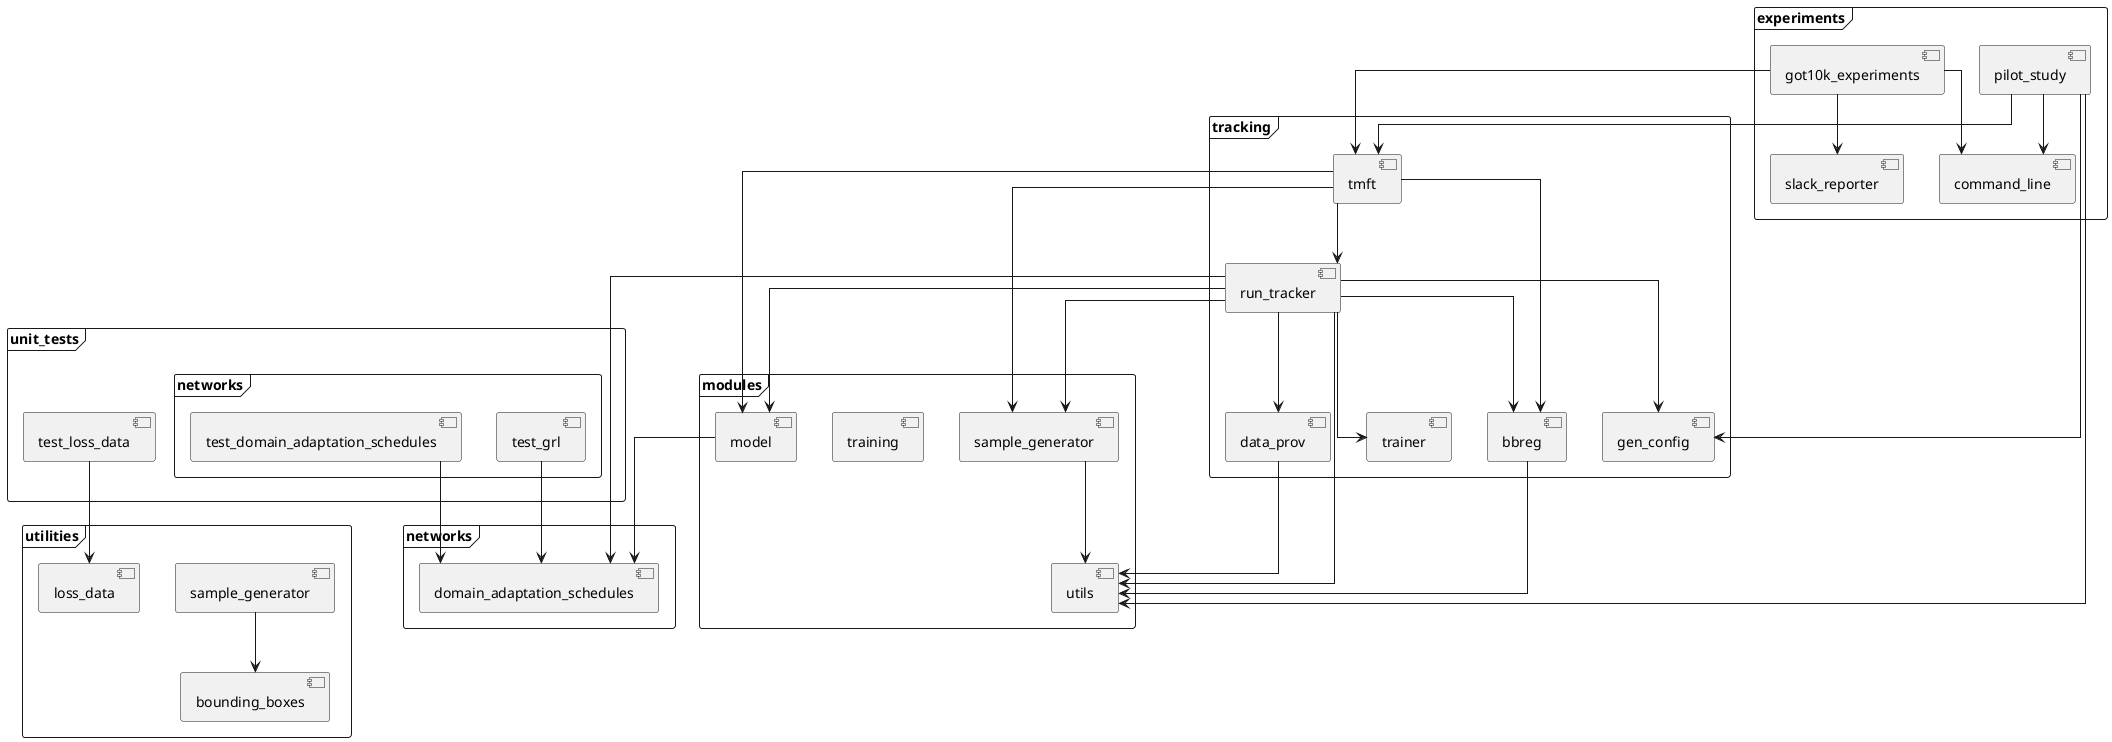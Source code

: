 @startuml
skinparam linetype ortho
frame utilities as utilities {
[bounding_boxes] as utilities.bounding_boxes
}
frame utilities as utilities {
[sample_generator] as utilities.sample_generator
}
frame utilities as utilities {
[loss_data] as utilities.loss_data
}
frame unit_tests as unit_tests {
[test_loss_data] as unit_tests.test_loss_data
}
frame unit_tests as unit_tests {
frame networks as unit_tests.networks {
[test_grl] as unit_tests.networks.test_grl
}
}
frame unit_tests as unit_tests {
frame networks as unit_tests.networks {
[test_domain_adaptation_schedules] as unit_tests.networks.test_domain_adaptation_schedules
}
}
frame tracking as tracking {
[trainer] as tracking.trainer
}
frame tracking as tracking {
[run_tracker] as tracking.run_tracker
}
frame tracking as tracking {
[gen_config] as tracking.gen_config
}
frame tracking as tracking {
[tmft] as tracking.tmft
}
frame tracking as tracking {
[data_prov] as tracking.data_prov
}
frame tracking as tracking {
[bbreg] as tracking.bbreg
}
frame modules as modules {
[sample_generator] as modules.sample_generator
}
frame modules as modules {
[training] as modules.training
}
frame modules as modules {
[utils] as modules.utils
}
frame modules as modules {
[model] as modules.model
}
frame experiments as experiments {
[got10k_experiments] as experiments.got10k_experiments
}
frame experiments as experiments {
[command_line] as experiments.command_line
}
frame experiments as experiments {
[pilot_study] as experiments.pilot_study
}
frame experiments as experiments {
[slack_reporter] as experiments.slack_reporter
}
frame networks as networks {
[domain_adaptation_schedules] as networks.domain_adaptation_schedules
}
[utilities.sample_generator] --> [utilities.bounding_boxes]
[unit_tests.test_loss_data] --> [utilities.loss_data]
[unit_tests.networks.test_grl] --> [networks.domain_adaptation_schedules]
[unit_tests.networks.test_domain_adaptation_schedules] --> [networks.domain_adaptation_schedules]
[tracking.run_tracker] --> [tracking.gen_config]
[tracking.run_tracker] --> [tracking.data_prov]
[tracking.run_tracker] --> [networks.domain_adaptation_schedules]
[tracking.run_tracker] --> [modules.model]
[tracking.run_tracker] --> [modules.sample_generator]
[tracking.run_tracker] --> [tracking.bbreg]
[tracking.run_tracker] --> [tracking.trainer]
[tracking.run_tracker] --> [modules.utils]
[tracking.tmft] --> [tracking.run_tracker]
[tracking.tmft] --> [modules.model]
[tracking.tmft] --> [modules.sample_generator]
[tracking.tmft] --> [tracking.bbreg]
[tracking.data_prov] --> [modules.utils]
[tracking.bbreg] --> [modules.utils]
[modules.sample_generator] --> [modules.utils]
[modules.model] --> [networks.domain_adaptation_schedules]
[experiments.got10k_experiments] --> [tracking.tmft]
[experiments.got10k_experiments] --> [experiments.command_line]
[experiments.got10k_experiments] --> [experiments.slack_reporter]
[experiments.pilot_study] --> [tracking.gen_config]
[experiments.pilot_study] --> [experiments.command_line]
[experiments.pilot_study] --> [modules.utils]
[experiments.pilot_study] --> [tracking.tmft]
@enduml